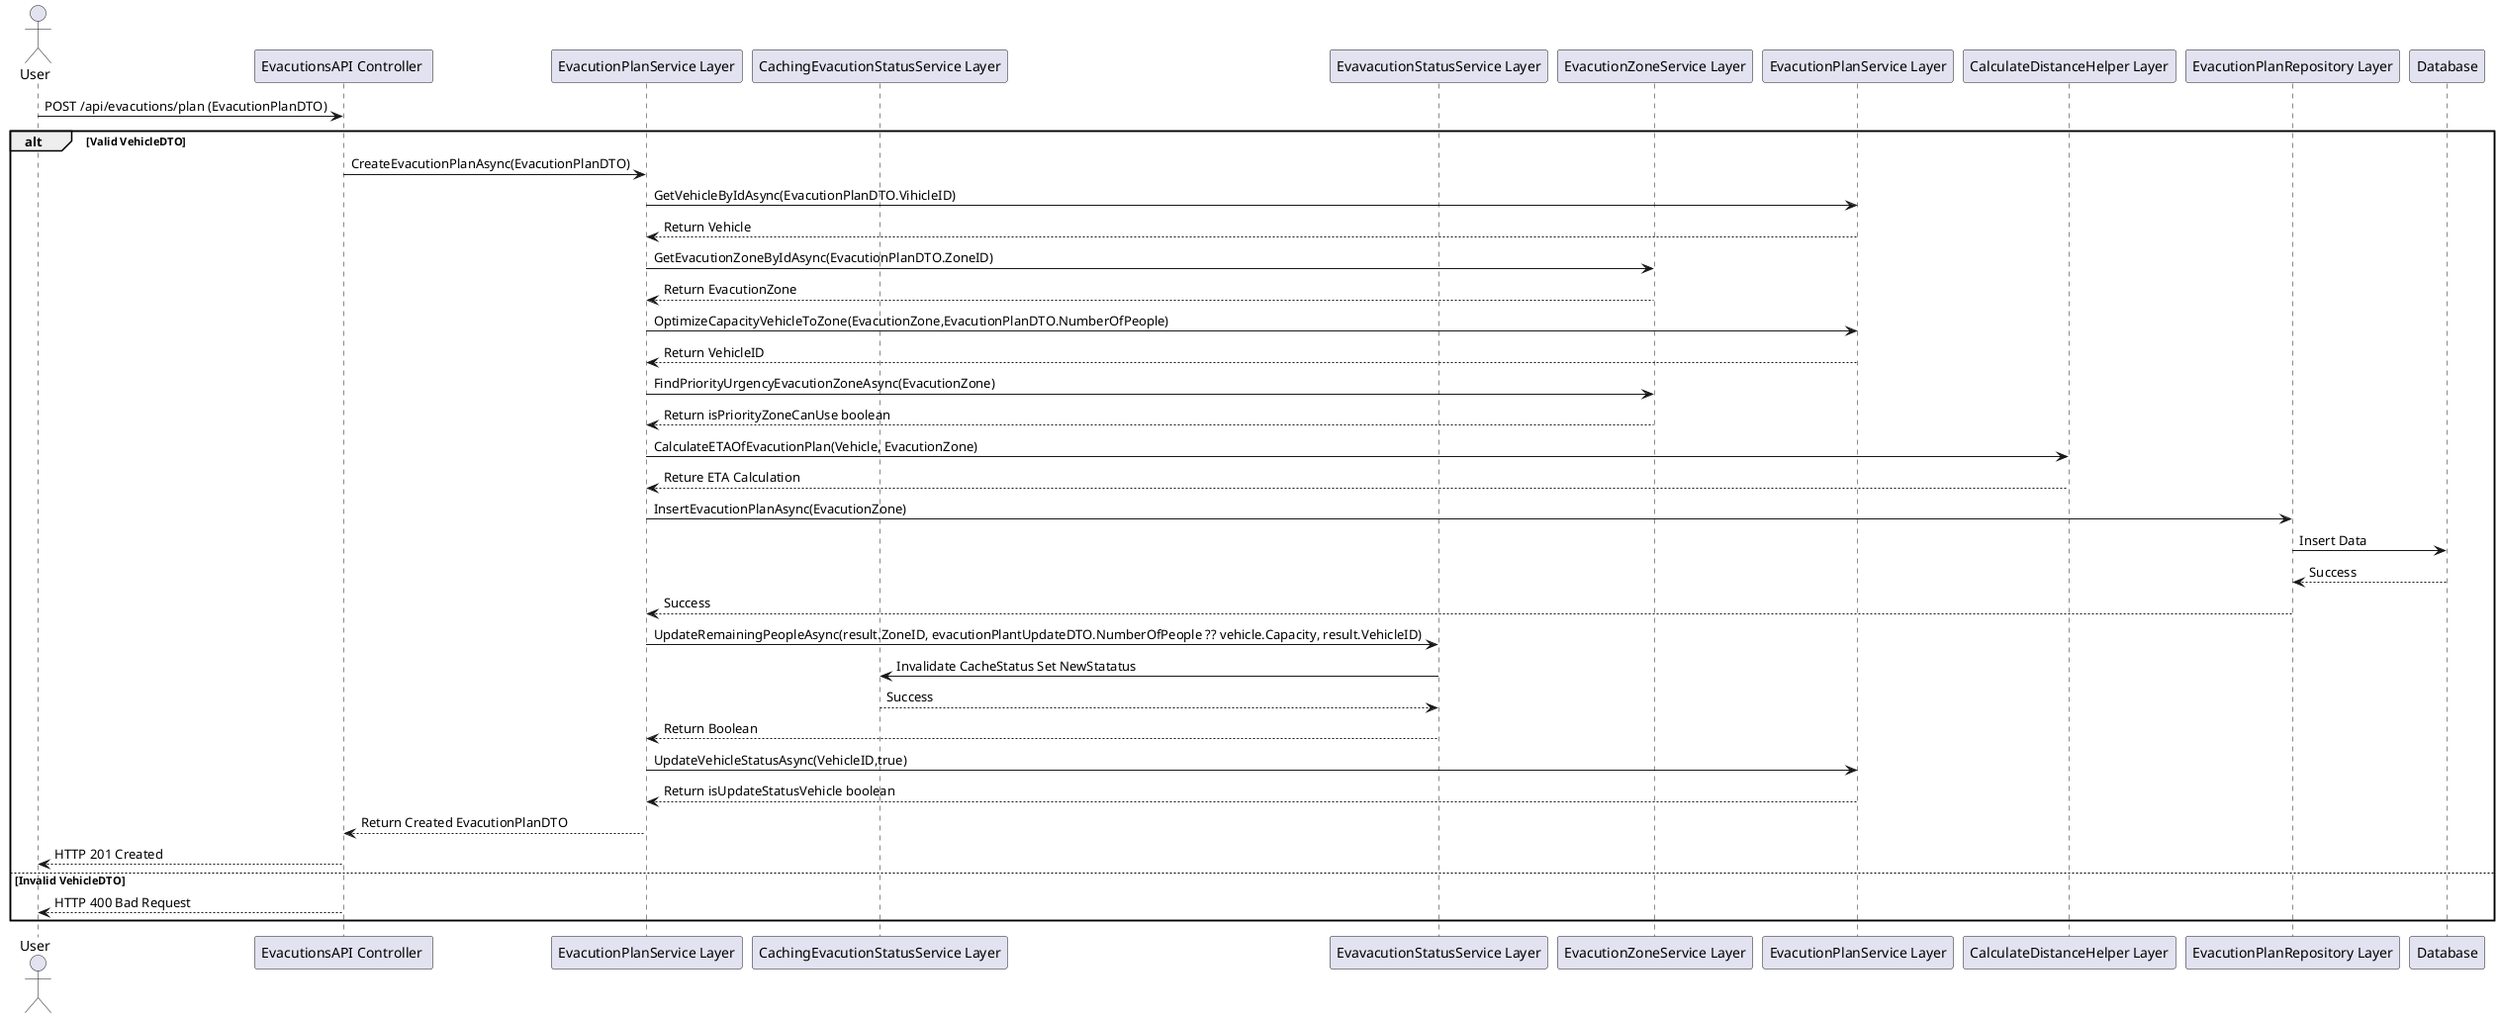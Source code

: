 @startuml
actor User
participant "EvacutionsAPI Controller " as API
participant "EvacutionPlanService Layer" as ServicePlan
participant "CachingEvacutionStatusService Layer" as ServiceCache
participant "EvavacutionStatusService Layer" as ServiceStatus
participant "EvacutionZoneService Layer" as ServiceZone
participant "EvacutionPlanService Layer" as ServiceVehicle
participant "CalculateDistanceHelper Layer" as Helper
participant "EvacutionPlanRepository Layer" as RepoPlan
participant Database
User -> API : POST /api/evacutions/plan (EvacutionPlanDTO)
alt Valid VehicleDTO
    API -> ServicePlan : CreateEvacutionPlanAsync(EvacutionPlanDTO)
    ServicePlan -> ServiceVehicle : GetVehicleByIdAsync(EvacutionPlanDTO.VihicleID)
    ServiceVehicle --> ServicePlan : Return Vehicle
    ServicePlan -> ServiceZone : GetEvacutionZoneByIdAsync(EvacutionPlanDTO.ZoneID)
    ServiceZone --> ServicePlan : Return EvacutionZone
    ServicePlan -> ServiceVehicle: OptimizeCapacityVehicleToZone(EvacutionZone,EvacutionPlanDTO.NumberOfPeople)
    ServiceVehicle --> ServicePlan : Return VehicleID
    ServicePlan -> ServiceZone : FindPriorityUrgencyEvacutionZoneAsync(EvacutionZone)
    ServiceZone --> ServicePlan : Return isPriorityZoneCanUse boolean
    ServicePlan -> Helper : CalculateETAOfEvacutionPlan(Vehicle, EvacutionZone)
    Helper -->  ServicePlan: Reture ETA Calculation
    ServicePlan -> RepoPlan : InsertEvacutionPlanAsync(EvacutionZone)
    RepoPlan -> Database : Insert Data
    Database --> RepoPlan : Success
    RepoPlan --> ServicePlan : Success
   ServicePlan -> ServiceStatus : UpdateRemainingPeopleAsync(result.ZoneID, evacutionPlantUpdateDTO.NumberOfPeople ?? vehicle.Capacity, result.VehicleID)
    ServiceStatus -> ServiceCache : Invalidate CacheStatus Set NewStatatus
    ServiceCache --> ServiceStatus: Success
    ServiceStatus --> ServicePlan: Return Boolean
    ServicePlan -> ServiceVehicle: UpdateVehicleStatusAsync(VehicleID,true)
    ServiceVehicle --> ServicePlan : Return isUpdateStatusVehicle boolean
    ServicePlan --> API : Return Created EvacutionPlanDTO
    API --> User : HTTP 201 Created
else Invalid VehicleDTO
    API --> User : HTTP 400 Bad Request
end
@enduml
